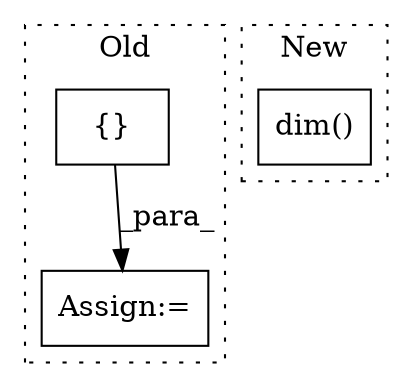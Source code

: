 digraph G {
subgraph cluster0 {
1 [label="{}" a="59" s="3754,3754" l="2,1" shape="box"];
3 [label="Assign:=" a="68" s="3751" l="3" shape="box"];
label = "Old";
style="dotted";
}
subgraph cluster1 {
2 [label="dim()" a="75" s="2961" l="14" shape="box"];
label = "New";
style="dotted";
}
1 -> 3 [label="_para_"];
}